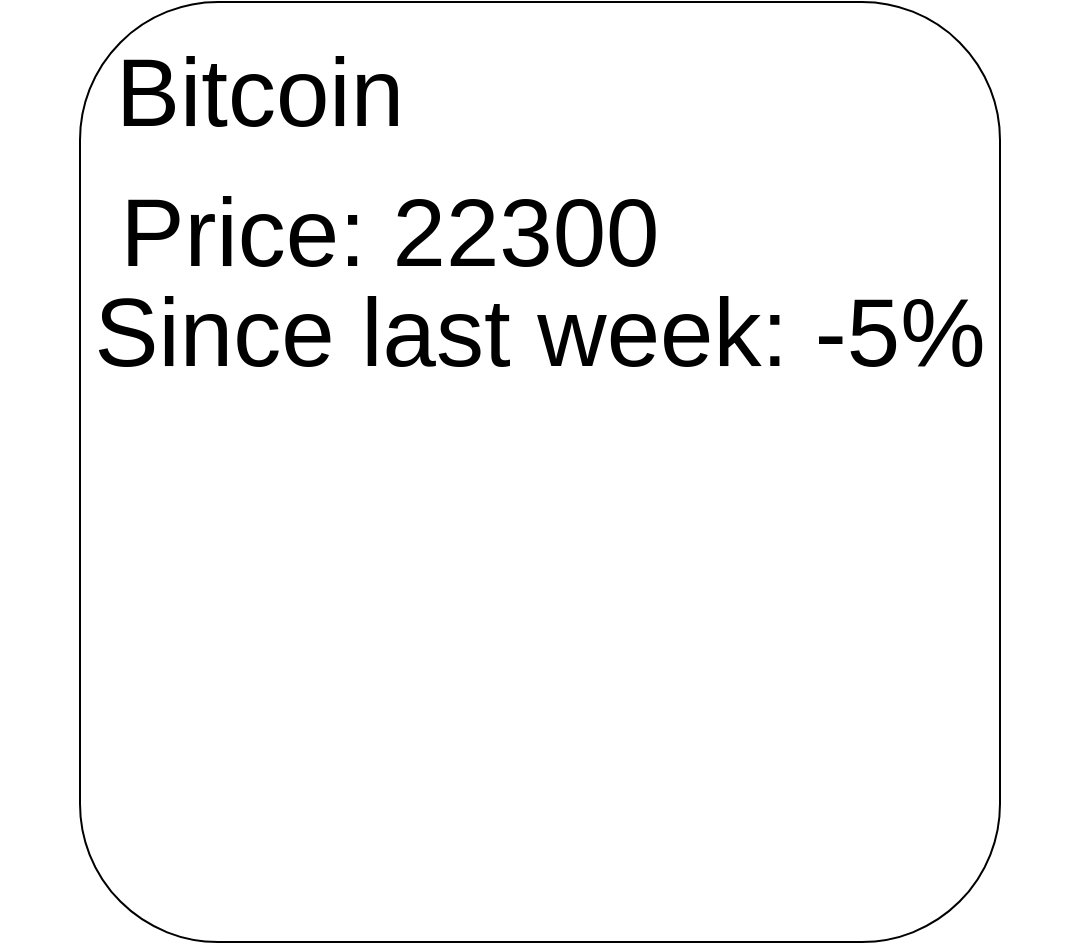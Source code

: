 <mxfile version="20.0.1" type="device"><diagram id="CoYi2tDO9omKes0JMC6G" name="Page-1"><mxGraphModel dx="1038" dy="539" grid="1" gridSize="10" guides="1" tooltips="1" connect="1" arrows="1" fold="1" page="1" pageScale="1" pageWidth="827" pageHeight="1169" math="0" shadow="0"><root><mxCell id="0"/><mxCell id="1" parent="0"/><mxCell id="SrFye7kyJTvvfEUxXKn9-2" value="" style="rounded=1;whiteSpace=wrap;html=1;" vertex="1" parent="1"><mxGeometry x="220" y="100" width="460" height="470" as="geometry"/></mxCell><mxCell id="SrFye7kyJTvvfEUxXKn9-3" value="&lt;font style=&quot;font-size: 48px;&quot;&gt;Bitcoin&lt;/font&gt;" style="text;html=1;strokeColor=none;fillColor=none;align=center;verticalAlign=middle;whiteSpace=wrap;rounded=0;" vertex="1" parent="1"><mxGeometry x="280" y="130" width="60" height="30" as="geometry"/></mxCell><mxCell id="SrFye7kyJTvvfEUxXKn9-4" value="Price: 22300" style="text;html=1;strokeColor=none;fillColor=none;align=center;verticalAlign=middle;whiteSpace=wrap;rounded=0;fontSize=48;" vertex="1" parent="1"><mxGeometry x="210" y="200" width="330" height="30" as="geometry"/></mxCell><mxCell id="SrFye7kyJTvvfEUxXKn9-5" value="Since last week: -5%" style="text;html=1;strokeColor=none;fillColor=none;align=center;verticalAlign=middle;whiteSpace=wrap;rounded=0;fontSize=48;" vertex="1" parent="1"><mxGeometry x="180" y="250" width="540" height="30" as="geometry"/></mxCell></root></mxGraphModel></diagram></mxfile>
